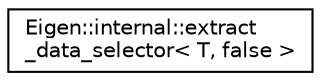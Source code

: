 digraph "Graphical Class Hierarchy"
{
  edge [fontname="Helvetica",fontsize="10",labelfontname="Helvetica",labelfontsize="10"];
  node [fontname="Helvetica",fontsize="10",shape=record];
  rankdir="LR";
  Node1 [label="Eigen::internal::extract\l_data_selector\< T, false \>",height=0.2,width=0.4,color="black", fillcolor="white", style="filled",URL="$struct_eigen_1_1internal_1_1extract__data__selector_3_01_t_00_01false_01_4.html"];
}

